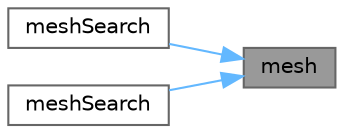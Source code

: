 digraph "mesh"
{
 // LATEX_PDF_SIZE
  bgcolor="transparent";
  edge [fontname=Helvetica,fontsize=10,labelfontname=Helvetica,labelfontsize=10];
  node [fontname=Helvetica,fontsize=10,shape=box,height=0.2,width=0.4];
  rankdir="RL";
  Node1 [id="Node000001",label="mesh",height=0.2,width=0.4,color="gray40", fillcolor="grey60", style="filled", fontcolor="black",tooltip=" "];
  Node1 -> Node2 [id="edge1_Node000001_Node000002",dir="back",color="steelblue1",style="solid",tooltip=" "];
  Node2 [id="Node000002",label="meshSearch",height=0.2,width=0.4,color="grey40", fillcolor="white", style="filled",URL="$classFoam_1_1meshSearch.html#af870a6bf750a97437ad0659a3a52f361",tooltip=" "];
  Node1 -> Node3 [id="edge2_Node000001_Node000003",dir="back",color="steelblue1",style="solid",tooltip=" "];
  Node3 [id="Node000003",label="meshSearch",height=0.2,width=0.4,color="grey40", fillcolor="white", style="filled",URL="$classFoam_1_1meshSearch.html#a874e129a9aca4863f9c5484261806cf5",tooltip=" "];
}

